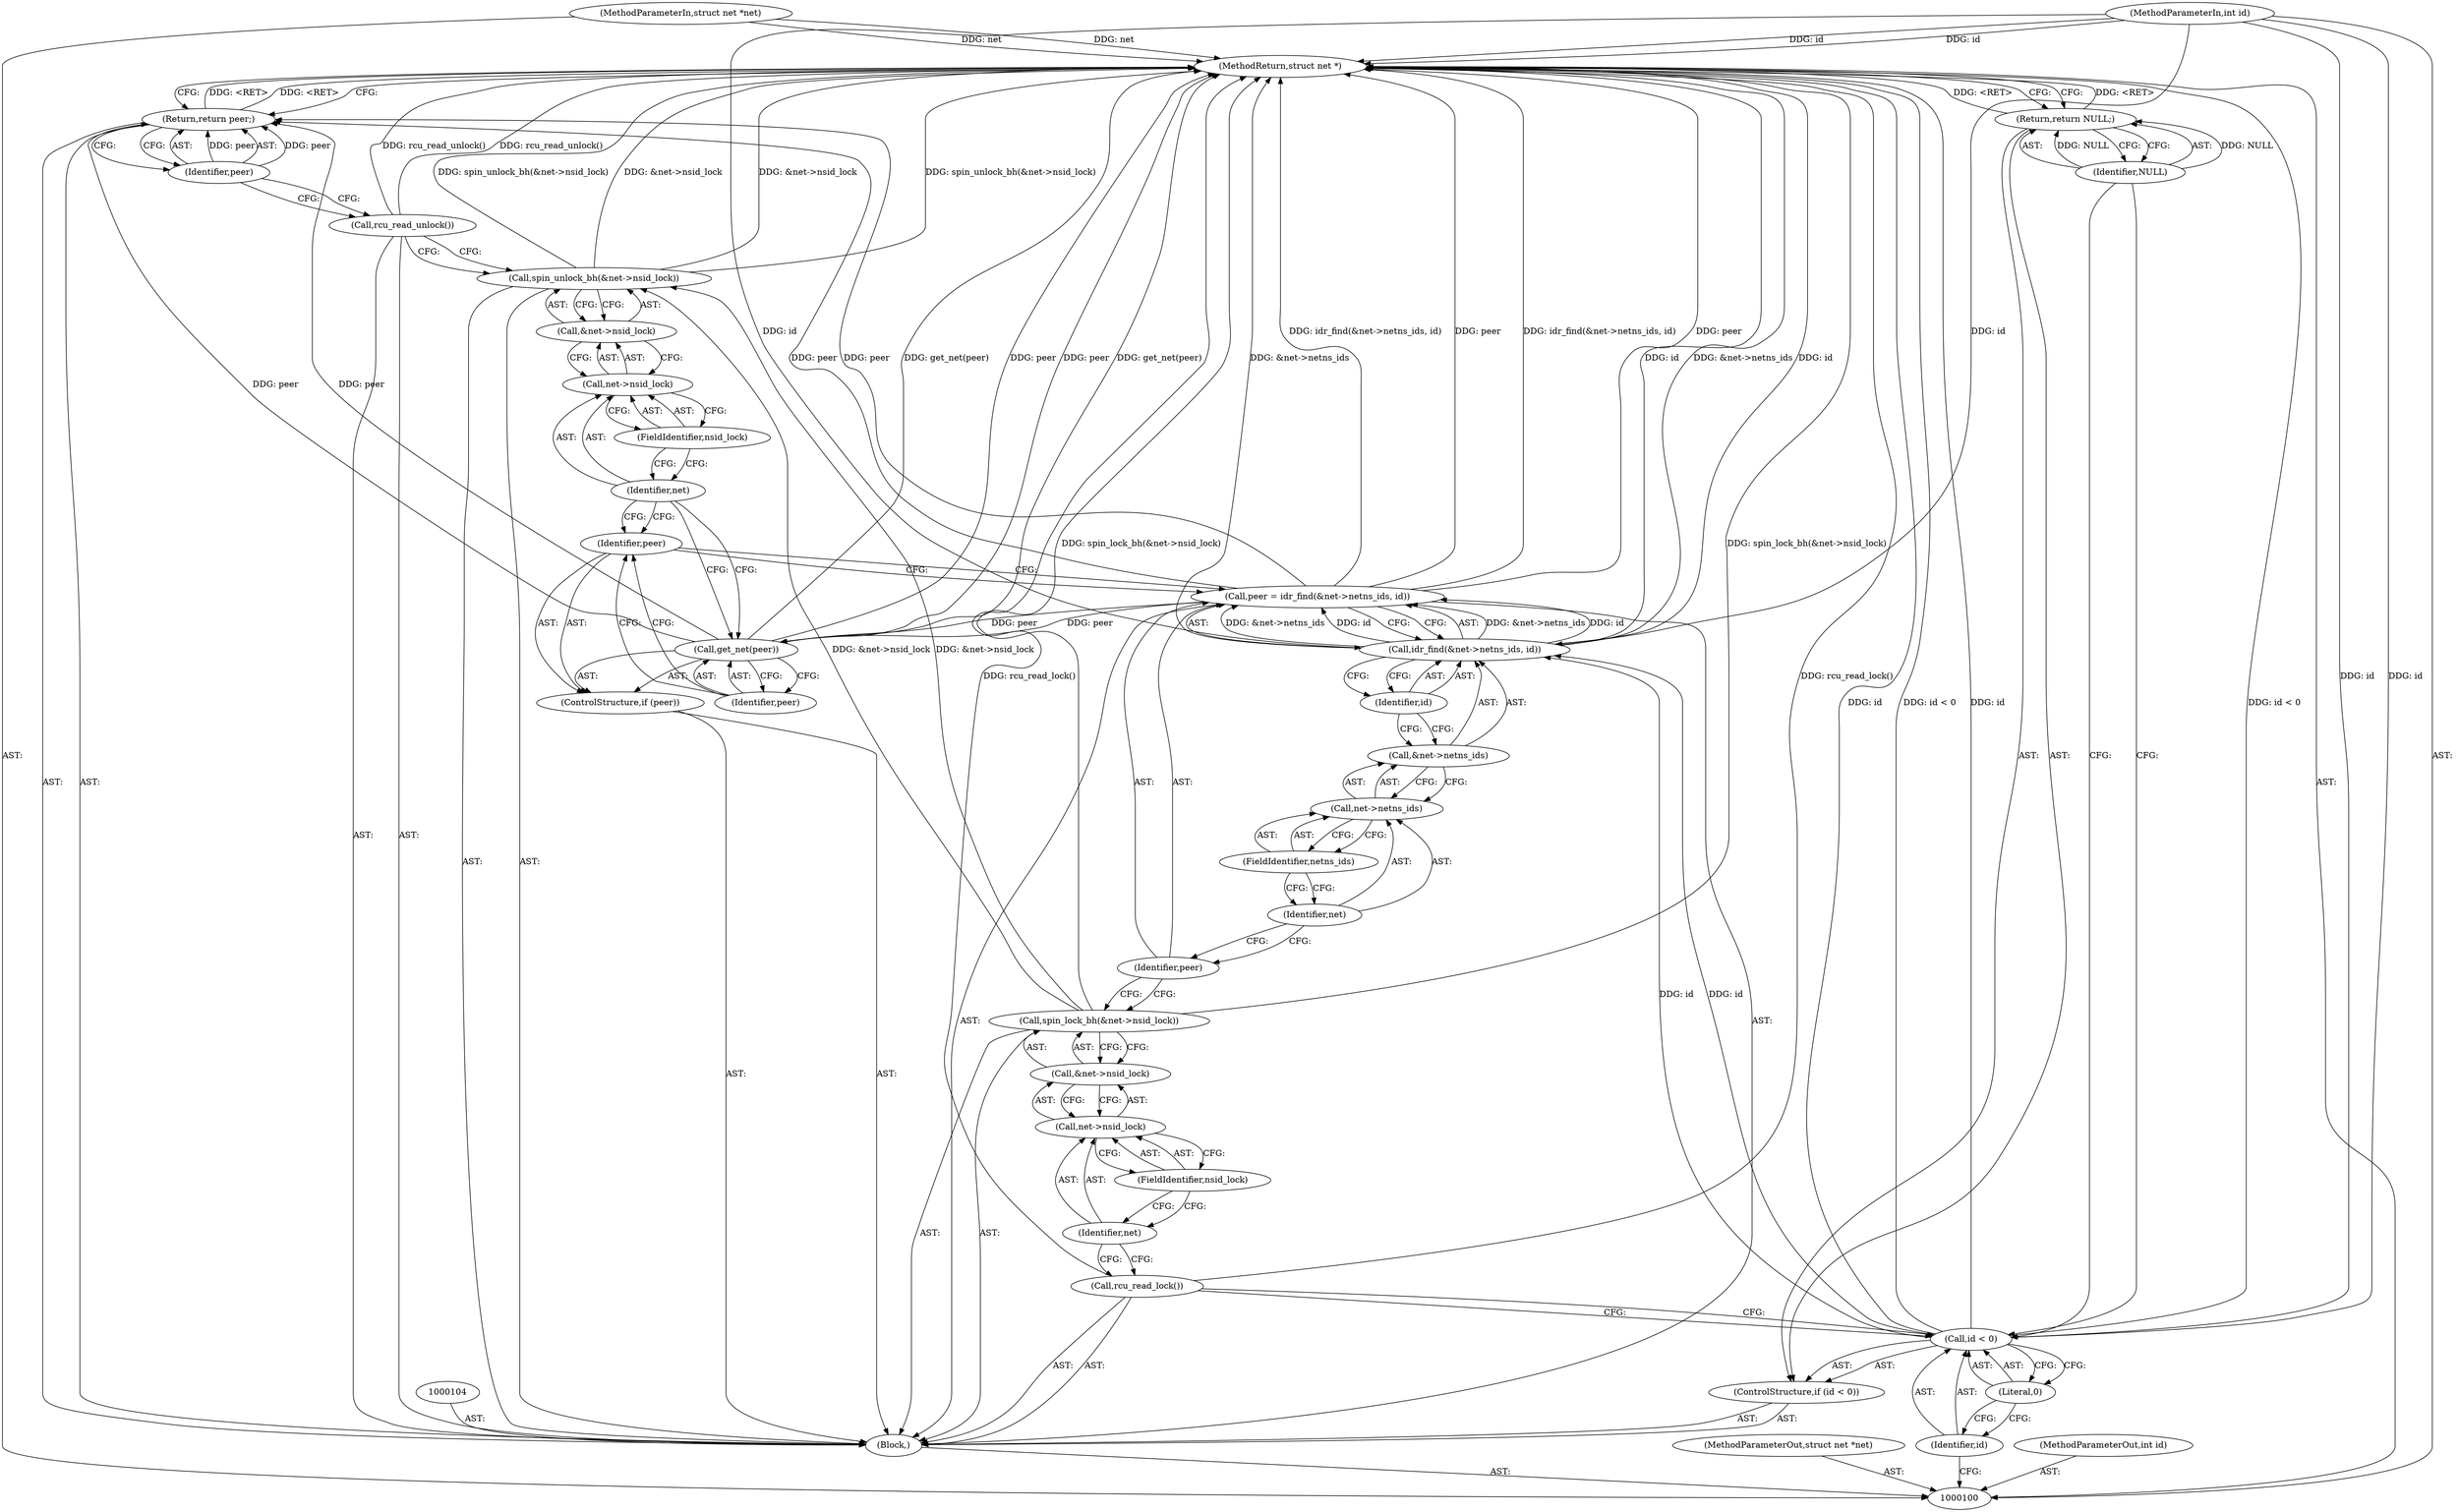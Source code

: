 digraph "1_linux_21b5944350052d2583e82dd59b19a9ba94a007f0" {
"1000137" [label="(MethodReturn,struct net *)"];
"1000101" [label="(MethodParameterIn,struct net *net)"];
"1000185" [label="(MethodParameterOut,struct net *net)"];
"1000102" [label="(MethodParameterIn,int id)"];
"1000186" [label="(MethodParameterOut,int id)"];
"1000120" [label="(Call,&net->netns_ids)"];
"1000121" [label="(Call,net->netns_ids)"];
"1000122" [label="(Identifier,net)"];
"1000117" [label="(Call,peer = idr_find(&net->netns_ids, id))"];
"1000118" [label="(Identifier,peer)"];
"1000123" [label="(FieldIdentifier,netns_ids)"];
"1000124" [label="(Identifier,id)"];
"1000119" [label="(Call,idr_find(&net->netns_ids, id))"];
"1000125" [label="(ControlStructure,if (peer))"];
"1000126" [label="(Identifier,peer)"];
"1000128" [label="(Identifier,peer)"];
"1000127" [label="(Call,get_net(peer))"];
"1000130" [label="(Call,&net->nsid_lock)"];
"1000131" [label="(Call,net->nsid_lock)"];
"1000132" [label="(Identifier,net)"];
"1000129" [label="(Call,spin_unlock_bh(&net->nsid_lock))"];
"1000133" [label="(FieldIdentifier,nsid_lock)"];
"1000134" [label="(Call,rcu_read_unlock())"];
"1000135" [label="(Return,return peer;)"];
"1000136" [label="(Identifier,peer)"];
"1000103" [label="(Block,)"];
"1000105" [label="(ControlStructure,if (id < 0))"];
"1000108" [label="(Literal,0)"];
"1000106" [label="(Call,id < 0)"];
"1000107" [label="(Identifier,id)"];
"1000109" [label="(Return,return NULL;)"];
"1000110" [label="(Identifier,NULL)"];
"1000111" [label="(Call,rcu_read_lock())"];
"1000113" [label="(Call,&net->nsid_lock)"];
"1000114" [label="(Call,net->nsid_lock)"];
"1000115" [label="(Identifier,net)"];
"1000112" [label="(Call,spin_lock_bh(&net->nsid_lock))"];
"1000116" [label="(FieldIdentifier,nsid_lock)"];
"1000137" -> "1000100"  [label="AST: "];
"1000137" -> "1000109"  [label="CFG: "];
"1000137" -> "1000135"  [label="CFG: "];
"1000135" -> "1000137"  [label="DDG: <RET>"];
"1000129" -> "1000137"  [label="DDG: &net->nsid_lock"];
"1000129" -> "1000137"  [label="DDG: spin_unlock_bh(&net->nsid_lock)"];
"1000106" -> "1000137"  [label="DDG: id"];
"1000106" -> "1000137"  [label="DDG: id < 0"];
"1000127" -> "1000137"  [label="DDG: get_net(peer)"];
"1000127" -> "1000137"  [label="DDG: peer"];
"1000117" -> "1000137"  [label="DDG: peer"];
"1000117" -> "1000137"  [label="DDG: idr_find(&net->netns_ids, id)"];
"1000111" -> "1000137"  [label="DDG: rcu_read_lock()"];
"1000119" -> "1000137"  [label="DDG: id"];
"1000119" -> "1000137"  [label="DDG: &net->netns_ids"];
"1000134" -> "1000137"  [label="DDG: rcu_read_unlock()"];
"1000102" -> "1000137"  [label="DDG: id"];
"1000112" -> "1000137"  [label="DDG: spin_lock_bh(&net->nsid_lock)"];
"1000101" -> "1000137"  [label="DDG: net"];
"1000109" -> "1000137"  [label="DDG: <RET>"];
"1000101" -> "1000100"  [label="AST: "];
"1000101" -> "1000137"  [label="DDG: net"];
"1000185" -> "1000100"  [label="AST: "];
"1000102" -> "1000100"  [label="AST: "];
"1000102" -> "1000137"  [label="DDG: id"];
"1000102" -> "1000106"  [label="DDG: id"];
"1000102" -> "1000119"  [label="DDG: id"];
"1000186" -> "1000100"  [label="AST: "];
"1000120" -> "1000119"  [label="AST: "];
"1000120" -> "1000121"  [label="CFG: "];
"1000121" -> "1000120"  [label="AST: "];
"1000124" -> "1000120"  [label="CFG: "];
"1000121" -> "1000120"  [label="AST: "];
"1000121" -> "1000123"  [label="CFG: "];
"1000122" -> "1000121"  [label="AST: "];
"1000123" -> "1000121"  [label="AST: "];
"1000120" -> "1000121"  [label="CFG: "];
"1000122" -> "1000121"  [label="AST: "];
"1000122" -> "1000118"  [label="CFG: "];
"1000123" -> "1000122"  [label="CFG: "];
"1000117" -> "1000103"  [label="AST: "];
"1000117" -> "1000119"  [label="CFG: "];
"1000118" -> "1000117"  [label="AST: "];
"1000119" -> "1000117"  [label="AST: "];
"1000126" -> "1000117"  [label="CFG: "];
"1000117" -> "1000137"  [label="DDG: peer"];
"1000117" -> "1000137"  [label="DDG: idr_find(&net->netns_ids, id)"];
"1000119" -> "1000117"  [label="DDG: &net->netns_ids"];
"1000119" -> "1000117"  [label="DDG: id"];
"1000117" -> "1000127"  [label="DDG: peer"];
"1000117" -> "1000135"  [label="DDG: peer"];
"1000118" -> "1000117"  [label="AST: "];
"1000118" -> "1000112"  [label="CFG: "];
"1000122" -> "1000118"  [label="CFG: "];
"1000123" -> "1000121"  [label="AST: "];
"1000123" -> "1000122"  [label="CFG: "];
"1000121" -> "1000123"  [label="CFG: "];
"1000124" -> "1000119"  [label="AST: "];
"1000124" -> "1000120"  [label="CFG: "];
"1000119" -> "1000124"  [label="CFG: "];
"1000119" -> "1000117"  [label="AST: "];
"1000119" -> "1000124"  [label="CFG: "];
"1000120" -> "1000119"  [label="AST: "];
"1000124" -> "1000119"  [label="AST: "];
"1000117" -> "1000119"  [label="CFG: "];
"1000119" -> "1000137"  [label="DDG: id"];
"1000119" -> "1000137"  [label="DDG: &net->netns_ids"];
"1000119" -> "1000117"  [label="DDG: &net->netns_ids"];
"1000119" -> "1000117"  [label="DDG: id"];
"1000106" -> "1000119"  [label="DDG: id"];
"1000102" -> "1000119"  [label="DDG: id"];
"1000125" -> "1000103"  [label="AST: "];
"1000126" -> "1000125"  [label="AST: "];
"1000127" -> "1000125"  [label="AST: "];
"1000126" -> "1000125"  [label="AST: "];
"1000126" -> "1000117"  [label="CFG: "];
"1000128" -> "1000126"  [label="CFG: "];
"1000132" -> "1000126"  [label="CFG: "];
"1000128" -> "1000127"  [label="AST: "];
"1000128" -> "1000126"  [label="CFG: "];
"1000127" -> "1000128"  [label="CFG: "];
"1000127" -> "1000125"  [label="AST: "];
"1000127" -> "1000128"  [label="CFG: "];
"1000128" -> "1000127"  [label="AST: "];
"1000132" -> "1000127"  [label="CFG: "];
"1000127" -> "1000137"  [label="DDG: get_net(peer)"];
"1000127" -> "1000137"  [label="DDG: peer"];
"1000117" -> "1000127"  [label="DDG: peer"];
"1000127" -> "1000135"  [label="DDG: peer"];
"1000130" -> "1000129"  [label="AST: "];
"1000130" -> "1000131"  [label="CFG: "];
"1000131" -> "1000130"  [label="AST: "];
"1000129" -> "1000130"  [label="CFG: "];
"1000131" -> "1000130"  [label="AST: "];
"1000131" -> "1000133"  [label="CFG: "];
"1000132" -> "1000131"  [label="AST: "];
"1000133" -> "1000131"  [label="AST: "];
"1000130" -> "1000131"  [label="CFG: "];
"1000132" -> "1000131"  [label="AST: "];
"1000132" -> "1000127"  [label="CFG: "];
"1000132" -> "1000126"  [label="CFG: "];
"1000133" -> "1000132"  [label="CFG: "];
"1000129" -> "1000103"  [label="AST: "];
"1000129" -> "1000130"  [label="CFG: "];
"1000130" -> "1000129"  [label="AST: "];
"1000134" -> "1000129"  [label="CFG: "];
"1000129" -> "1000137"  [label="DDG: &net->nsid_lock"];
"1000129" -> "1000137"  [label="DDG: spin_unlock_bh(&net->nsid_lock)"];
"1000112" -> "1000129"  [label="DDG: &net->nsid_lock"];
"1000133" -> "1000131"  [label="AST: "];
"1000133" -> "1000132"  [label="CFG: "];
"1000131" -> "1000133"  [label="CFG: "];
"1000134" -> "1000103"  [label="AST: "];
"1000134" -> "1000129"  [label="CFG: "];
"1000136" -> "1000134"  [label="CFG: "];
"1000134" -> "1000137"  [label="DDG: rcu_read_unlock()"];
"1000135" -> "1000103"  [label="AST: "];
"1000135" -> "1000136"  [label="CFG: "];
"1000136" -> "1000135"  [label="AST: "];
"1000137" -> "1000135"  [label="CFG: "];
"1000135" -> "1000137"  [label="DDG: <RET>"];
"1000136" -> "1000135"  [label="DDG: peer"];
"1000117" -> "1000135"  [label="DDG: peer"];
"1000127" -> "1000135"  [label="DDG: peer"];
"1000136" -> "1000135"  [label="AST: "];
"1000136" -> "1000134"  [label="CFG: "];
"1000135" -> "1000136"  [label="CFG: "];
"1000136" -> "1000135"  [label="DDG: peer"];
"1000103" -> "1000100"  [label="AST: "];
"1000104" -> "1000103"  [label="AST: "];
"1000105" -> "1000103"  [label="AST: "];
"1000111" -> "1000103"  [label="AST: "];
"1000112" -> "1000103"  [label="AST: "];
"1000117" -> "1000103"  [label="AST: "];
"1000125" -> "1000103"  [label="AST: "];
"1000129" -> "1000103"  [label="AST: "];
"1000134" -> "1000103"  [label="AST: "];
"1000135" -> "1000103"  [label="AST: "];
"1000105" -> "1000103"  [label="AST: "];
"1000106" -> "1000105"  [label="AST: "];
"1000109" -> "1000105"  [label="AST: "];
"1000108" -> "1000106"  [label="AST: "];
"1000108" -> "1000107"  [label="CFG: "];
"1000106" -> "1000108"  [label="CFG: "];
"1000106" -> "1000105"  [label="AST: "];
"1000106" -> "1000108"  [label="CFG: "];
"1000107" -> "1000106"  [label="AST: "];
"1000108" -> "1000106"  [label="AST: "];
"1000110" -> "1000106"  [label="CFG: "];
"1000111" -> "1000106"  [label="CFG: "];
"1000106" -> "1000137"  [label="DDG: id"];
"1000106" -> "1000137"  [label="DDG: id < 0"];
"1000102" -> "1000106"  [label="DDG: id"];
"1000106" -> "1000119"  [label="DDG: id"];
"1000107" -> "1000106"  [label="AST: "];
"1000107" -> "1000100"  [label="CFG: "];
"1000108" -> "1000107"  [label="CFG: "];
"1000109" -> "1000105"  [label="AST: "];
"1000109" -> "1000110"  [label="CFG: "];
"1000110" -> "1000109"  [label="AST: "];
"1000137" -> "1000109"  [label="CFG: "];
"1000109" -> "1000137"  [label="DDG: <RET>"];
"1000110" -> "1000109"  [label="DDG: NULL"];
"1000110" -> "1000109"  [label="AST: "];
"1000110" -> "1000106"  [label="CFG: "];
"1000109" -> "1000110"  [label="CFG: "];
"1000110" -> "1000109"  [label="DDG: NULL"];
"1000111" -> "1000103"  [label="AST: "];
"1000111" -> "1000106"  [label="CFG: "];
"1000115" -> "1000111"  [label="CFG: "];
"1000111" -> "1000137"  [label="DDG: rcu_read_lock()"];
"1000113" -> "1000112"  [label="AST: "];
"1000113" -> "1000114"  [label="CFG: "];
"1000114" -> "1000113"  [label="AST: "];
"1000112" -> "1000113"  [label="CFG: "];
"1000114" -> "1000113"  [label="AST: "];
"1000114" -> "1000116"  [label="CFG: "];
"1000115" -> "1000114"  [label="AST: "];
"1000116" -> "1000114"  [label="AST: "];
"1000113" -> "1000114"  [label="CFG: "];
"1000115" -> "1000114"  [label="AST: "];
"1000115" -> "1000111"  [label="CFG: "];
"1000116" -> "1000115"  [label="CFG: "];
"1000112" -> "1000103"  [label="AST: "];
"1000112" -> "1000113"  [label="CFG: "];
"1000113" -> "1000112"  [label="AST: "];
"1000118" -> "1000112"  [label="CFG: "];
"1000112" -> "1000137"  [label="DDG: spin_lock_bh(&net->nsid_lock)"];
"1000112" -> "1000129"  [label="DDG: &net->nsid_lock"];
"1000116" -> "1000114"  [label="AST: "];
"1000116" -> "1000115"  [label="CFG: "];
"1000114" -> "1000116"  [label="CFG: "];
}
